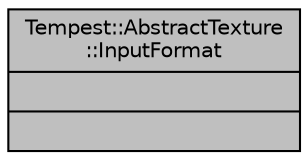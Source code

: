 digraph "Tempest::AbstractTexture::InputFormat"
{
  edge [fontname="Helvetica",fontsize="10",labelfontname="Helvetica",labelfontsize="10"];
  node [fontname="Helvetica",fontsize="10",shape=record];
  Node1 [label="{Tempest::AbstractTexture\l::InputFormat\n||}",height=0.2,width=0.4,color="black", fillcolor="grey75", style="filled", fontcolor="black"];
}
